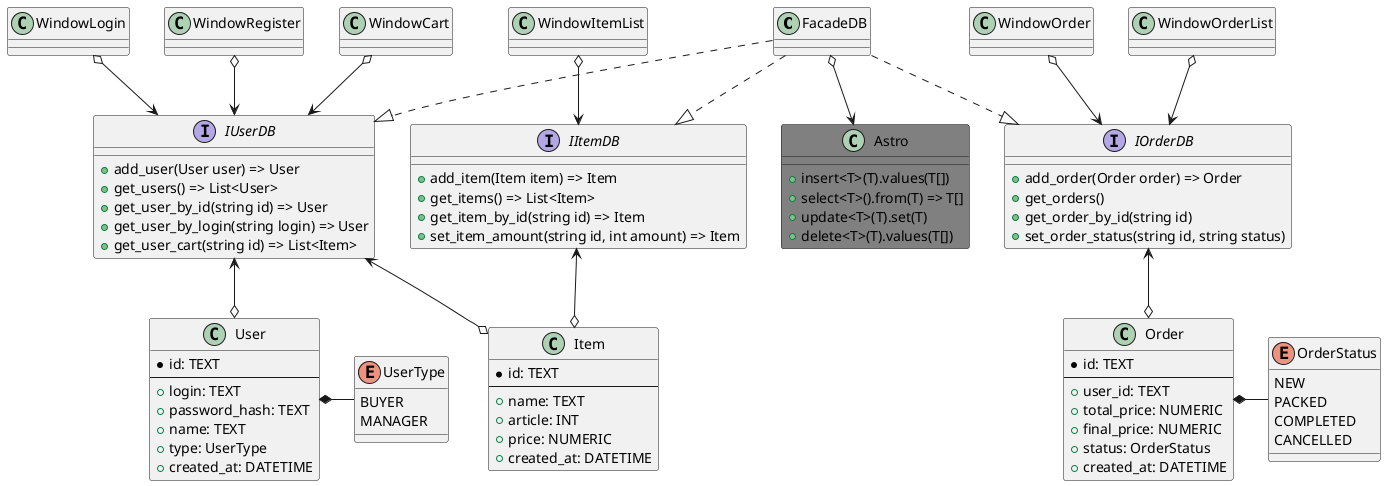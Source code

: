 @startuml Диаграмма классов

class FacadeDB

interface IUserDB {
  + add_user(User user) => User
  + get_users() => List<User>
  + get_user_by_id(string id) => User
  + get_user_by_login(string login) => User
  + get_user_cart(string id) => List<Item>
}

interface IItemDB {
  + add_item(Item item) => Item
  + get_items() => List<Item>
  + get_item_by_id(string id) => Item
  + set_item_amount(string id, int amount) => Item
}

interface IOrderDB {
  + add_order(Order order) => Order
  + get_orders()
  + get_order_by_id(string id)
  + set_order_status(string id, string status)
}

FacadeDB ..|> IUserDB
FacadeDB ..|> IItemDB
FacadeDB ..|> IOrderDB

IUserDB <--o User
IUserDB <--o Item
IItemDB <--o Item
IOrderDB <--o Order

class User {
  * id: TEXT
  --
  + login: TEXT
  + password_hash: TEXT
  + name: TEXT
  + type: UserType
  + created_at: DATETIME
}

enum UserType {
  BUYER
  MANAGER
}

User *- UserType

class Item {
  * id: TEXT
  --
  + name: TEXT
  + article: INT
  + price: NUMERIC
  + created_at: DATETIME
}

class Order {
  * id: TEXT
  --
  + user_id: TEXT
  + total_price: NUMERIC
  + final_price: NUMERIC
  + status: OrderStatus
  + created_at: DATETIME
}

enum OrderStatus {
  NEW
  PACKED
  COMPLETED
  CANCELLED
}

Order *- OrderStatus

' WINDOWS

WindowLogin o--> IUserDB
WindowRegister o--> IUserDB
WindowCart o--> IUserDB
WindowItemList o--> IItemDB
WindowOrderList o--> IOrderDB
WindowOrder o--> IOrderDB

' ORM

class Astro #grey {
  + insert<T>(T).values(T[])
  + select<T>().from(T) => T[]
  + update<T>(T).set(T)
  + delete<T>(T).values(T[])
}

FacadeDB o--> Astro

@enduml
